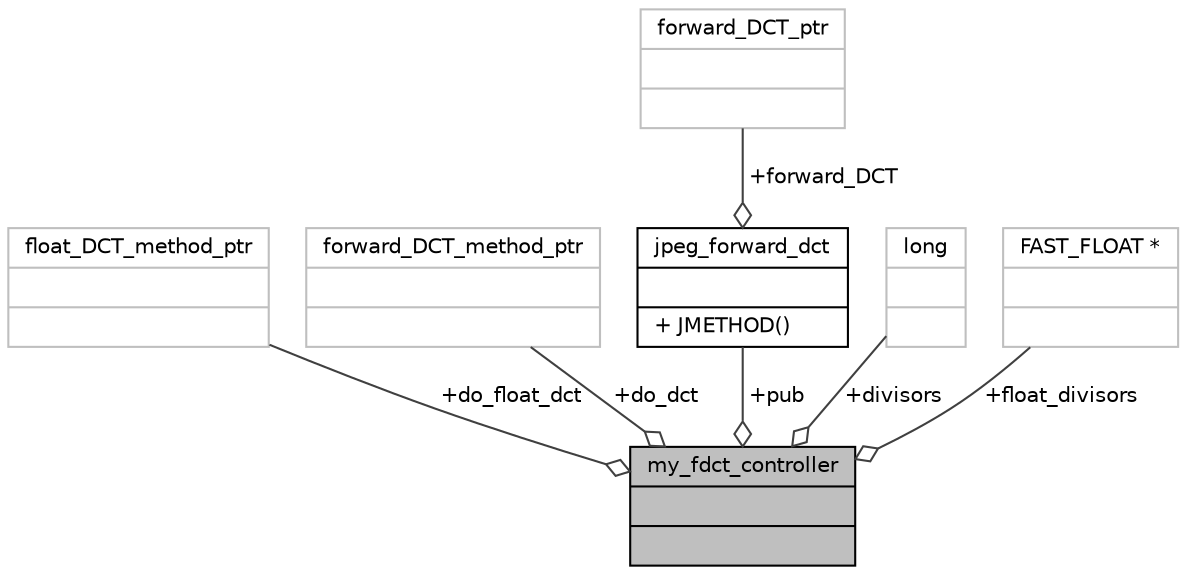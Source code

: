 digraph "my_fdct_controller"
{
 // LATEX_PDF_SIZE
  bgcolor="transparent";
  edge [fontname="Helvetica",fontsize="10",labelfontname="Helvetica",labelfontsize="10"];
  node [fontname="Helvetica",fontsize="10",shape=record];
  Node1 [label="{my_fdct_controller\n||}",height=0.2,width=0.4,color="black", fillcolor="grey75", style="filled", fontcolor="black",tooltip=" "];
  Node2 -> Node1 [color="grey25",fontsize="10",style="solid",label=" +do_float_dct" ,arrowhead="odiamond",fontname="Helvetica"];
  Node2 [label="{float_DCT_method_ptr\n||}",height=0.2,width=0.4,color="grey75",tooltip=" "];
  Node3 -> Node1 [color="grey25",fontsize="10",style="solid",label=" +do_dct" ,arrowhead="odiamond",fontname="Helvetica"];
  Node3 [label="{forward_DCT_method_ptr\n||}",height=0.2,width=0.4,color="grey75",tooltip=" "];
  Node4 -> Node1 [color="grey25",fontsize="10",style="solid",label=" +pub" ,arrowhead="odiamond",fontname="Helvetica"];
  Node4 [label="{jpeg_forward_dct\n||+ JMETHOD()\l}",height=0.2,width=0.4,color="black",URL="$structjpeg__forward__dct.html",tooltip=" "];
  Node5 -> Node4 [color="grey25",fontsize="10",style="solid",label=" +forward_DCT" ,arrowhead="odiamond",fontname="Helvetica"];
  Node5 [label="{forward_DCT_ptr\n||}",height=0.2,width=0.4,color="grey75",tooltip=" "];
  Node6 -> Node1 [color="grey25",fontsize="10",style="solid",label=" +divisors" ,arrowhead="odiamond",fontname="Helvetica"];
  Node6 [label="{long\n||}",height=0.2,width=0.4,color="grey75",tooltip=" "];
  Node7 -> Node1 [color="grey25",fontsize="10",style="solid",label=" +float_divisors" ,arrowhead="odiamond",fontname="Helvetica"];
  Node7 [label="{FAST_FLOAT *\n||}",height=0.2,width=0.4,color="grey75",tooltip=" "];
}
